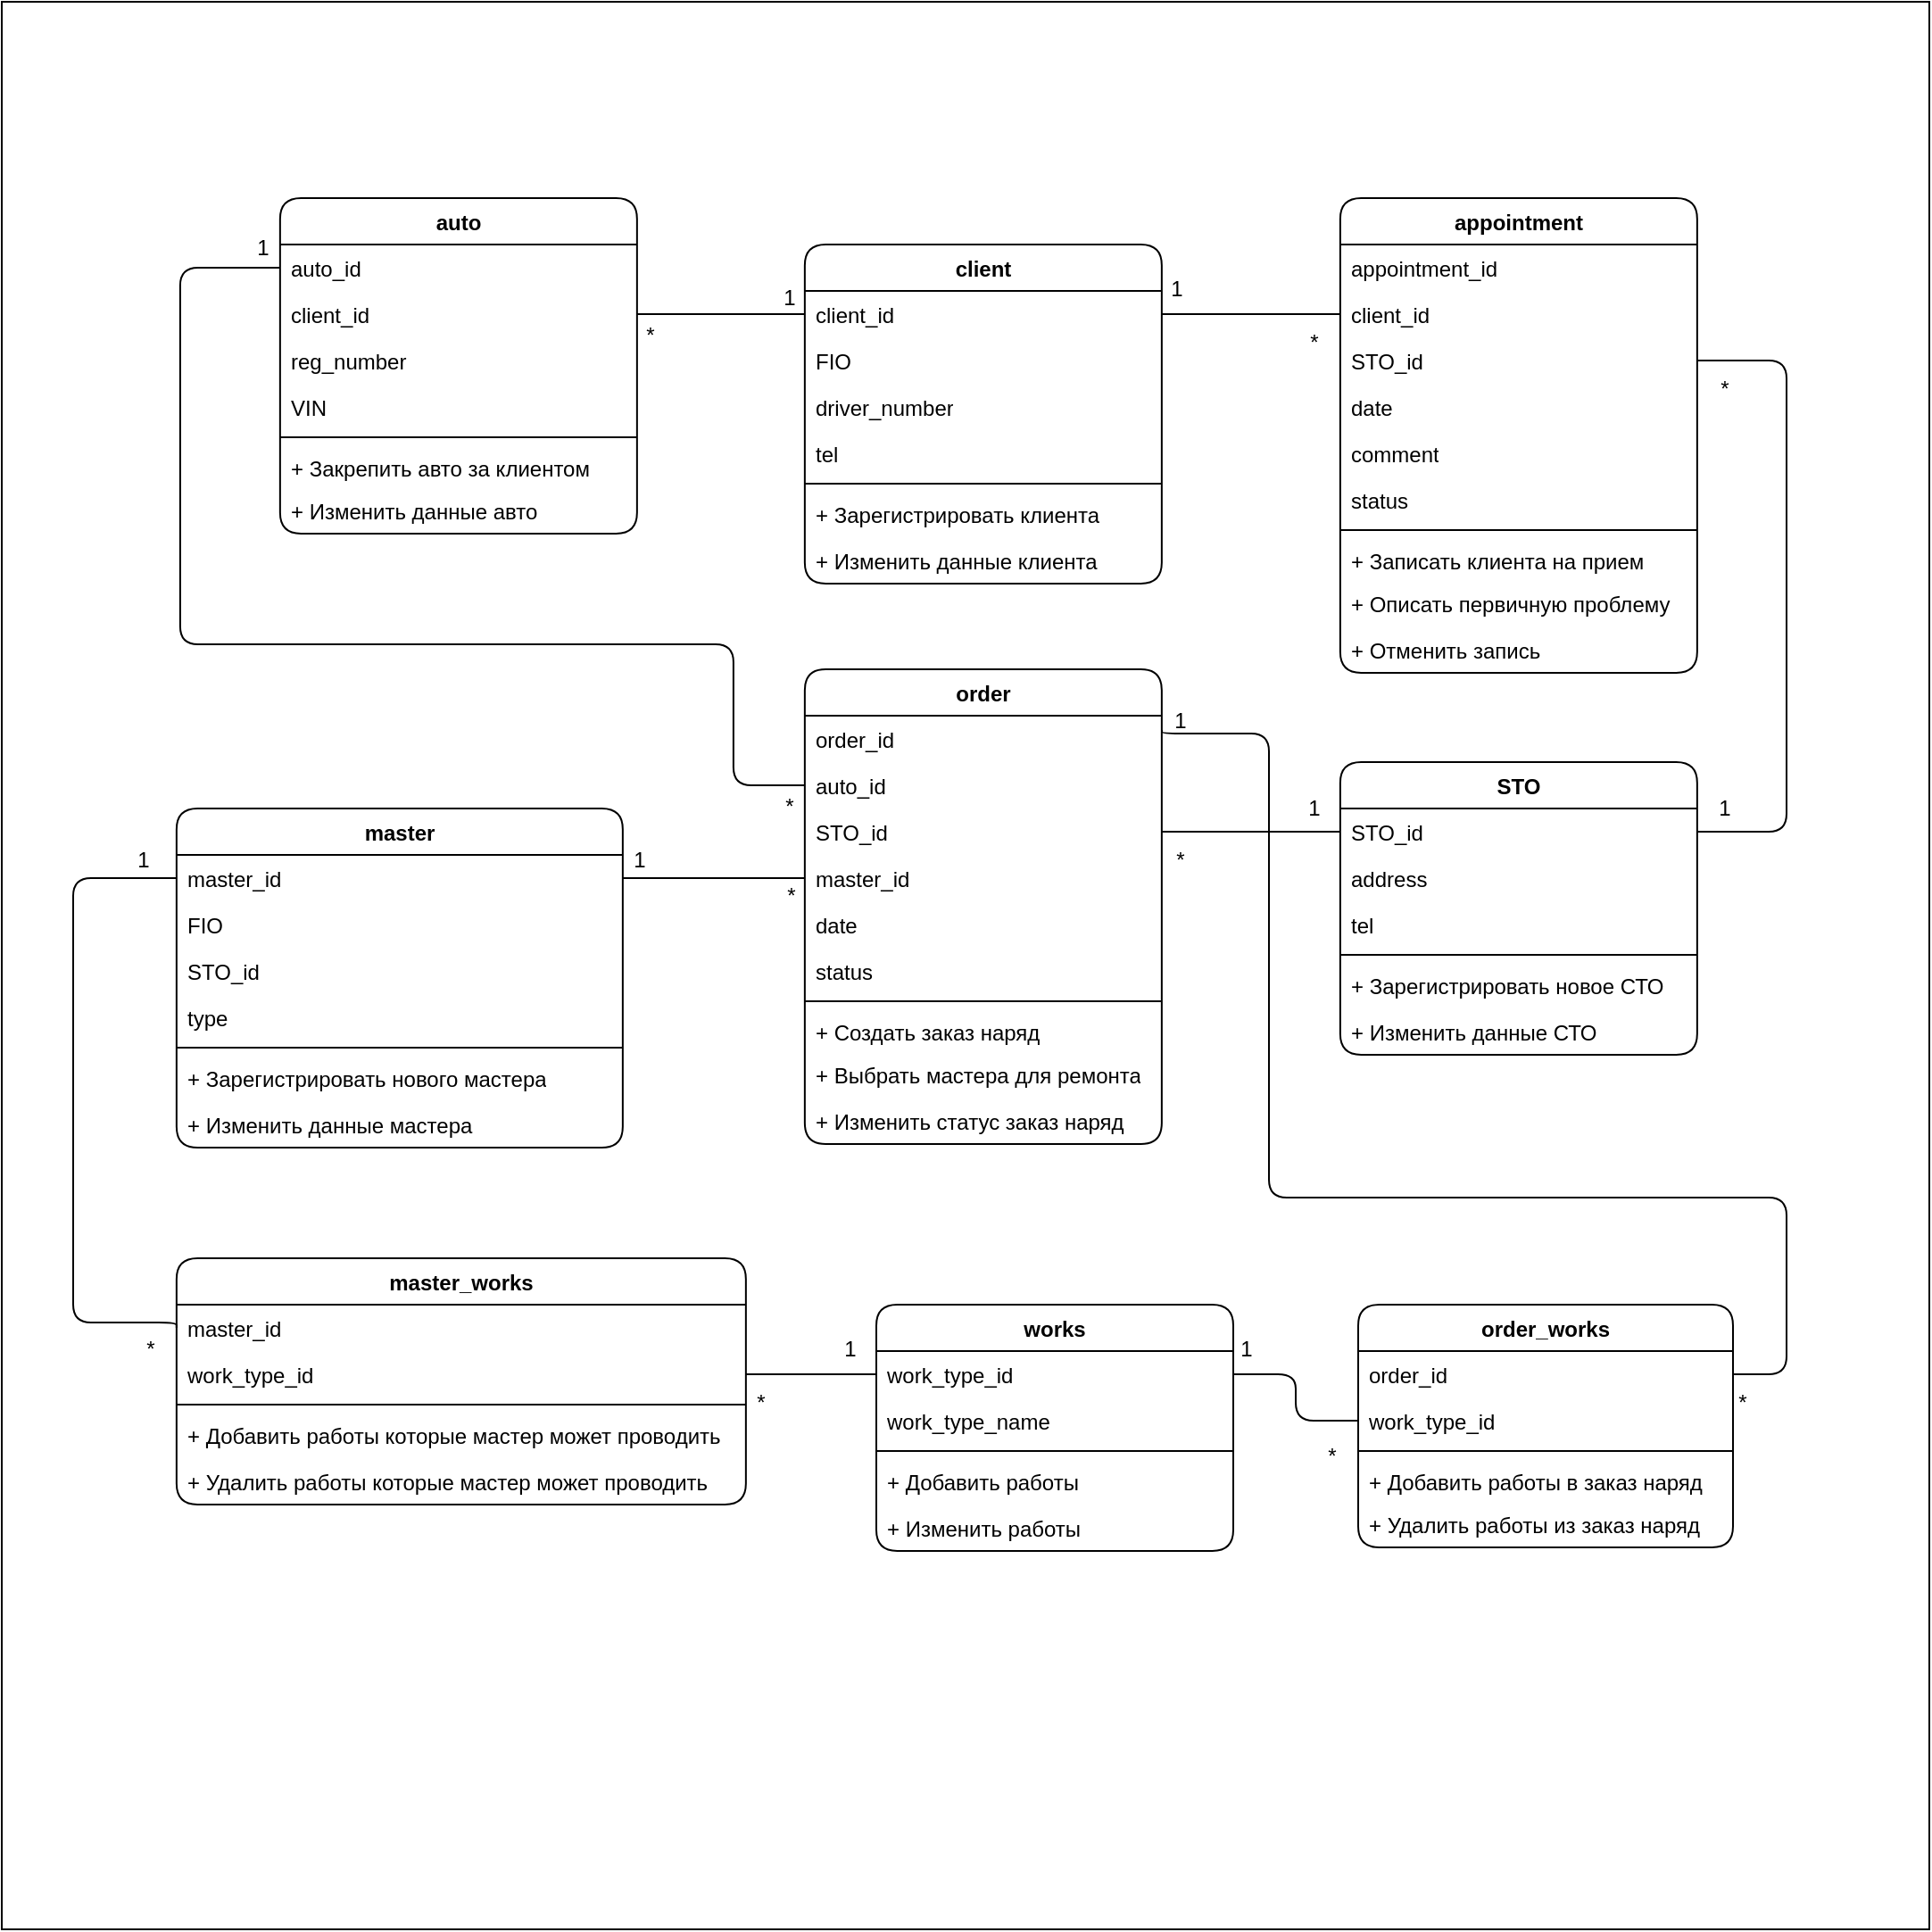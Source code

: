 <mxfile version="21.1.2" type="device">
  <diagram name="Page-1" id="4DaYKY6kidr2x0Ut42gU">
    <mxGraphModel dx="1908" dy="627" grid="1" gridSize="10" guides="1" tooltips="1" connect="1" arrows="1" fold="1" page="1" pageScale="1" pageWidth="1169" pageHeight="827" math="0" shadow="0">
      <root>
        <mxCell id="0" />
        <mxCell id="1" parent="0" />
        <mxCell id="TcA7Z7focR9E8mXINfIP-137" value="" style="whiteSpace=wrap;html=1;aspect=fixed;" vertex="1" parent="1">
          <mxGeometry x="110" y="1630" width="1080" height="1080" as="geometry" />
        </mxCell>
        <mxCell id="TcA7Z7focR9E8mXINfIP-138" value="client" style="swimlane;fontStyle=1;align=center;verticalAlign=top;childLayout=stackLayout;horizontal=1;startSize=26;horizontalStack=0;resizeParent=1;resizeParentMax=0;resizeLast=0;collapsible=1;marginBottom=0;whiteSpace=wrap;html=1;labelBackgroundColor=none;rounded=1;" vertex="1" parent="1">
          <mxGeometry x="559.93" y="1766" width="200" height="190" as="geometry" />
        </mxCell>
        <mxCell id="TcA7Z7focR9E8mXINfIP-139" value="client_id" style="text;strokeColor=none;fillColor=none;align=left;verticalAlign=top;spacingLeft=4;spacingRight=4;overflow=hidden;rotatable=0;points=[[0,0.5],[1,0.5]];portConstraint=eastwest;whiteSpace=wrap;html=1;labelBackgroundColor=none;rounded=1;" vertex="1" parent="TcA7Z7focR9E8mXINfIP-138">
          <mxGeometry y="26" width="200" height="26" as="geometry" />
        </mxCell>
        <mxCell id="TcA7Z7focR9E8mXINfIP-140" value="FIO" style="text;strokeColor=none;fillColor=none;align=left;verticalAlign=top;spacingLeft=4;spacingRight=4;overflow=hidden;rotatable=0;points=[[0,0.5],[1,0.5]];portConstraint=eastwest;whiteSpace=wrap;html=1;labelBackgroundColor=none;rounded=1;" vertex="1" parent="TcA7Z7focR9E8mXINfIP-138">
          <mxGeometry y="52" width="200" height="26" as="geometry" />
        </mxCell>
        <mxCell id="TcA7Z7focR9E8mXINfIP-141" value="driver_number" style="text;strokeColor=none;fillColor=none;align=left;verticalAlign=top;spacingLeft=4;spacingRight=4;overflow=hidden;rotatable=0;points=[[0,0.5],[1,0.5]];portConstraint=eastwest;whiteSpace=wrap;html=1;labelBackgroundColor=none;rounded=1;" vertex="1" parent="TcA7Z7focR9E8mXINfIP-138">
          <mxGeometry y="78" width="200" height="26" as="geometry" />
        </mxCell>
        <mxCell id="TcA7Z7focR9E8mXINfIP-142" value="tel" style="text;strokeColor=none;fillColor=none;align=left;verticalAlign=top;spacingLeft=4;spacingRight=4;overflow=hidden;rotatable=0;points=[[0,0.5],[1,0.5]];portConstraint=eastwest;whiteSpace=wrap;html=1;labelBackgroundColor=none;rounded=1;" vertex="1" parent="TcA7Z7focR9E8mXINfIP-138">
          <mxGeometry y="104" width="200" height="26" as="geometry" />
        </mxCell>
        <mxCell id="TcA7Z7focR9E8mXINfIP-143" value="" style="line;strokeWidth=1;fillColor=none;align=left;verticalAlign=middle;spacingTop=-1;spacingLeft=3;spacingRight=3;rotatable=0;labelPosition=right;points=[];portConstraint=eastwest;labelBackgroundColor=none;rounded=1;" vertex="1" parent="TcA7Z7focR9E8mXINfIP-138">
          <mxGeometry y="130" width="200" height="8" as="geometry" />
        </mxCell>
        <mxCell id="TcA7Z7focR9E8mXINfIP-144" value="+ Зарегистрировать клиента" style="text;strokeColor=none;fillColor=none;align=left;verticalAlign=top;spacingLeft=4;spacingRight=4;overflow=hidden;rotatable=0;points=[[0,0.5],[1,0.5]];portConstraint=eastwest;whiteSpace=wrap;html=1;labelBackgroundColor=none;rounded=1;" vertex="1" parent="TcA7Z7focR9E8mXINfIP-138">
          <mxGeometry y="138" width="200" height="26" as="geometry" />
        </mxCell>
        <mxCell id="TcA7Z7focR9E8mXINfIP-145" value="+ Изменить данные клиента" style="text;strokeColor=none;fillColor=none;align=left;verticalAlign=top;spacingLeft=4;spacingRight=4;overflow=hidden;rotatable=0;points=[[0,0.5],[1,0.5]];portConstraint=eastwest;whiteSpace=wrap;html=1;labelBackgroundColor=none;rounded=1;" vertex="1" parent="TcA7Z7focR9E8mXINfIP-138">
          <mxGeometry y="164" width="200" height="26" as="geometry" />
        </mxCell>
        <mxCell id="TcA7Z7focR9E8mXINfIP-146" value="auto" style="swimlane;fontStyle=1;align=center;verticalAlign=top;childLayout=stackLayout;horizontal=1;startSize=26;horizontalStack=0;resizeParent=1;resizeParentMax=0;resizeLast=0;collapsible=1;marginBottom=0;whiteSpace=wrap;html=1;labelBackgroundColor=none;rounded=1;" vertex="1" parent="1">
          <mxGeometry x="265.93" y="1740" width="200" height="188" as="geometry" />
        </mxCell>
        <mxCell id="TcA7Z7focR9E8mXINfIP-147" value="auto_id" style="text;strokeColor=none;fillColor=none;align=left;verticalAlign=top;spacingLeft=4;spacingRight=4;overflow=hidden;rotatable=0;points=[[0,0.5],[1,0.5]];portConstraint=eastwest;whiteSpace=wrap;html=1;labelBackgroundColor=none;rounded=1;" vertex="1" parent="TcA7Z7focR9E8mXINfIP-146">
          <mxGeometry y="26" width="200" height="26" as="geometry" />
        </mxCell>
        <mxCell id="TcA7Z7focR9E8mXINfIP-148" value="client_id" style="text;strokeColor=none;fillColor=none;align=left;verticalAlign=top;spacingLeft=4;spacingRight=4;overflow=hidden;rotatable=0;points=[[0,0.5],[1,0.5]];portConstraint=eastwest;whiteSpace=wrap;html=1;labelBackgroundColor=none;rounded=1;" vertex="1" parent="TcA7Z7focR9E8mXINfIP-146">
          <mxGeometry y="52" width="200" height="26" as="geometry" />
        </mxCell>
        <mxCell id="TcA7Z7focR9E8mXINfIP-149" value="reg_number" style="text;strokeColor=none;fillColor=none;align=left;verticalAlign=top;spacingLeft=4;spacingRight=4;overflow=hidden;rotatable=0;points=[[0,0.5],[1,0.5]];portConstraint=eastwest;whiteSpace=wrap;html=1;labelBackgroundColor=none;rounded=1;" vertex="1" parent="TcA7Z7focR9E8mXINfIP-146">
          <mxGeometry y="78" width="200" height="26" as="geometry" />
        </mxCell>
        <mxCell id="TcA7Z7focR9E8mXINfIP-150" value="VIN" style="text;strokeColor=none;fillColor=none;align=left;verticalAlign=top;spacingLeft=4;spacingRight=4;overflow=hidden;rotatable=0;points=[[0,0.5],[1,0.5]];portConstraint=eastwest;whiteSpace=wrap;html=1;labelBackgroundColor=none;rounded=1;" vertex="1" parent="TcA7Z7focR9E8mXINfIP-146">
          <mxGeometry y="104" width="200" height="26" as="geometry" />
        </mxCell>
        <mxCell id="TcA7Z7focR9E8mXINfIP-151" value="" style="line;strokeWidth=1;fillColor=none;align=left;verticalAlign=middle;spacingTop=-1;spacingLeft=3;spacingRight=3;rotatable=0;labelPosition=right;points=[];portConstraint=eastwest;labelBackgroundColor=none;rounded=1;" vertex="1" parent="TcA7Z7focR9E8mXINfIP-146">
          <mxGeometry y="130" width="200" height="8" as="geometry" />
        </mxCell>
        <mxCell id="TcA7Z7focR9E8mXINfIP-152" value="+ Закрепить авто за клиентом" style="text;strokeColor=none;fillColor=none;align=left;verticalAlign=top;spacingLeft=4;spacingRight=4;overflow=hidden;rotatable=0;points=[[0,0.5],[1,0.5]];portConstraint=eastwest;whiteSpace=wrap;html=1;labelBackgroundColor=none;rounded=1;" vertex="1" parent="TcA7Z7focR9E8mXINfIP-146">
          <mxGeometry y="138" width="200" height="24" as="geometry" />
        </mxCell>
        <mxCell id="TcA7Z7focR9E8mXINfIP-153" value="+ Изменить данные авто" style="text;strokeColor=none;fillColor=none;align=left;verticalAlign=top;spacingLeft=4;spacingRight=4;overflow=hidden;rotatable=0;points=[[0,0.5],[1,0.5]];portConstraint=eastwest;whiteSpace=wrap;html=1;labelBackgroundColor=none;rounded=1;" vertex="1" parent="TcA7Z7focR9E8mXINfIP-146">
          <mxGeometry y="162" width="200" height="26" as="geometry" />
        </mxCell>
        <mxCell id="TcA7Z7focR9E8mXINfIP-154" style="edgeStyle=orthogonalEdgeStyle;rounded=1;orthogonalLoop=1;jettySize=auto;html=1;entryX=1;entryY=0.5;entryDx=0;entryDy=0;endArrow=none;endFill=0;labelBackgroundColor=none;fontColor=default;" edge="1" parent="1" source="TcA7Z7focR9E8mXINfIP-139" target="TcA7Z7focR9E8mXINfIP-148">
          <mxGeometry relative="1" as="geometry" />
        </mxCell>
        <mxCell id="TcA7Z7focR9E8mXINfIP-155" value="1" style="text;html=1;align=center;verticalAlign=middle;resizable=0;points=[];autosize=1;strokeColor=none;fillColor=none;labelBackgroundColor=none;rounded=1;" vertex="1" parent="1">
          <mxGeometry x="535.93" y="1781" width="30" height="30" as="geometry" />
        </mxCell>
        <mxCell id="TcA7Z7focR9E8mXINfIP-156" value="*" style="text;html=1;align=center;verticalAlign=middle;resizable=0;points=[];autosize=1;strokeColor=none;fillColor=none;labelBackgroundColor=none;rounded=1;" vertex="1" parent="1">
          <mxGeometry x="457.93" y="1802" width="30" height="30" as="geometry" />
        </mxCell>
        <mxCell id="TcA7Z7focR9E8mXINfIP-157" value="appointment" style="swimlane;fontStyle=1;align=center;verticalAlign=top;childLayout=stackLayout;horizontal=1;startSize=26;horizontalStack=0;resizeParent=1;resizeParentMax=0;resizeLast=0;collapsible=1;marginBottom=0;whiteSpace=wrap;html=1;labelBackgroundColor=none;rounded=1;" vertex="1" parent="1">
          <mxGeometry x="859.93" y="1740" width="200" height="266" as="geometry" />
        </mxCell>
        <mxCell id="TcA7Z7focR9E8mXINfIP-158" value="appointment_id" style="text;strokeColor=none;fillColor=none;align=left;verticalAlign=top;spacingLeft=4;spacingRight=4;overflow=hidden;rotatable=0;points=[[0,0.5],[1,0.5]];portConstraint=eastwest;whiteSpace=wrap;html=1;labelBackgroundColor=none;rounded=1;" vertex="1" parent="TcA7Z7focR9E8mXINfIP-157">
          <mxGeometry y="26" width="200" height="26" as="geometry" />
        </mxCell>
        <mxCell id="TcA7Z7focR9E8mXINfIP-159" value="client_id" style="text;strokeColor=none;fillColor=none;align=left;verticalAlign=top;spacingLeft=4;spacingRight=4;overflow=hidden;rotatable=0;points=[[0,0.5],[1,0.5]];portConstraint=eastwest;whiteSpace=wrap;html=1;labelBackgroundColor=none;rounded=1;" vertex="1" parent="TcA7Z7focR9E8mXINfIP-157">
          <mxGeometry y="52" width="200" height="26" as="geometry" />
        </mxCell>
        <mxCell id="TcA7Z7focR9E8mXINfIP-160" value="STO_id" style="text;strokeColor=none;fillColor=none;align=left;verticalAlign=top;spacingLeft=4;spacingRight=4;overflow=hidden;rotatable=0;points=[[0,0.5],[1,0.5]];portConstraint=eastwest;whiteSpace=wrap;html=1;labelBackgroundColor=none;rounded=1;" vertex="1" parent="TcA7Z7focR9E8mXINfIP-157">
          <mxGeometry y="78" width="200" height="26" as="geometry" />
        </mxCell>
        <mxCell id="TcA7Z7focR9E8mXINfIP-161" value="date" style="text;strokeColor=none;fillColor=none;align=left;verticalAlign=top;spacingLeft=4;spacingRight=4;overflow=hidden;rotatable=0;points=[[0,0.5],[1,0.5]];portConstraint=eastwest;whiteSpace=wrap;html=1;labelBackgroundColor=none;rounded=1;" vertex="1" parent="TcA7Z7focR9E8mXINfIP-157">
          <mxGeometry y="104" width="200" height="26" as="geometry" />
        </mxCell>
        <mxCell id="TcA7Z7focR9E8mXINfIP-162" value="comment" style="text;strokeColor=none;fillColor=none;align=left;verticalAlign=top;spacingLeft=4;spacingRight=4;overflow=hidden;rotatable=0;points=[[0,0.5],[1,0.5]];portConstraint=eastwest;whiteSpace=wrap;html=1;labelBackgroundColor=none;rounded=1;" vertex="1" parent="TcA7Z7focR9E8mXINfIP-157">
          <mxGeometry y="130" width="200" height="26" as="geometry" />
        </mxCell>
        <mxCell id="TcA7Z7focR9E8mXINfIP-163" value="status" style="text;strokeColor=none;fillColor=none;align=left;verticalAlign=top;spacingLeft=4;spacingRight=4;overflow=hidden;rotatable=0;points=[[0,0.5],[1,0.5]];portConstraint=eastwest;whiteSpace=wrap;html=1;labelBackgroundColor=none;rounded=1;" vertex="1" parent="TcA7Z7focR9E8mXINfIP-157">
          <mxGeometry y="156" width="200" height="26" as="geometry" />
        </mxCell>
        <mxCell id="TcA7Z7focR9E8mXINfIP-164" value="" style="line;strokeWidth=1;fillColor=none;align=left;verticalAlign=middle;spacingTop=-1;spacingLeft=3;spacingRight=3;rotatable=0;labelPosition=right;points=[];portConstraint=eastwest;labelBackgroundColor=none;rounded=1;" vertex="1" parent="TcA7Z7focR9E8mXINfIP-157">
          <mxGeometry y="182" width="200" height="8" as="geometry" />
        </mxCell>
        <mxCell id="TcA7Z7focR9E8mXINfIP-165" value="+ Записать клиента на прием" style="text;strokeColor=none;fillColor=none;align=left;verticalAlign=top;spacingLeft=4;spacingRight=4;overflow=hidden;rotatable=0;points=[[0,0.5],[1,0.5]];portConstraint=eastwest;whiteSpace=wrap;html=1;labelBackgroundColor=none;rounded=1;" vertex="1" parent="TcA7Z7focR9E8mXINfIP-157">
          <mxGeometry y="190" width="200" height="24" as="geometry" />
        </mxCell>
        <mxCell id="TcA7Z7focR9E8mXINfIP-166" value="+ Описать первичную проблему" style="text;strokeColor=none;fillColor=none;align=left;verticalAlign=top;spacingLeft=4;spacingRight=4;overflow=hidden;rotatable=0;points=[[0,0.5],[1,0.5]];portConstraint=eastwest;whiteSpace=wrap;html=1;labelBackgroundColor=none;rounded=1;" vertex="1" parent="TcA7Z7focR9E8mXINfIP-157">
          <mxGeometry y="214" width="200" height="26" as="geometry" />
        </mxCell>
        <mxCell id="TcA7Z7focR9E8mXINfIP-167" value="+ Отменить запись" style="text;strokeColor=none;fillColor=none;align=left;verticalAlign=top;spacingLeft=4;spacingRight=4;overflow=hidden;rotatable=0;points=[[0,0.5],[1,0.5]];portConstraint=eastwest;whiteSpace=wrap;html=1;labelBackgroundColor=none;rounded=1;" vertex="1" parent="TcA7Z7focR9E8mXINfIP-157">
          <mxGeometry y="240" width="200" height="26" as="geometry" />
        </mxCell>
        <mxCell id="TcA7Z7focR9E8mXINfIP-168" style="edgeStyle=orthogonalEdgeStyle;rounded=1;orthogonalLoop=1;jettySize=auto;html=1;entryX=1;entryY=0.5;entryDx=0;entryDy=0;endArrow=none;endFill=0;labelBackgroundColor=none;fontColor=default;" edge="1" parent="1" source="TcA7Z7focR9E8mXINfIP-159" target="TcA7Z7focR9E8mXINfIP-139">
          <mxGeometry relative="1" as="geometry" />
        </mxCell>
        <mxCell id="TcA7Z7focR9E8mXINfIP-169" value="1" style="text;html=1;align=center;verticalAlign=middle;resizable=0;points=[];autosize=1;strokeColor=none;fillColor=none;labelBackgroundColor=none;rounded=1;" vertex="1" parent="1">
          <mxGeometry x="752.93" y="1776" width="30" height="30" as="geometry" />
        </mxCell>
        <mxCell id="TcA7Z7focR9E8mXINfIP-170" value="*" style="text;html=1;align=center;verticalAlign=middle;resizable=0;points=[];autosize=1;strokeColor=none;fillColor=none;labelBackgroundColor=none;rounded=1;arcSize=0;" vertex="1" parent="1">
          <mxGeometry x="829.93" y="1806" width="30" height="30" as="geometry" />
        </mxCell>
        <mxCell id="TcA7Z7focR9E8mXINfIP-171" value="STO" style="swimlane;fontStyle=1;align=center;verticalAlign=top;childLayout=stackLayout;horizontal=1;startSize=26;horizontalStack=0;resizeParent=1;resizeParentMax=0;resizeLast=0;collapsible=1;marginBottom=0;whiteSpace=wrap;html=1;labelBackgroundColor=none;rounded=1;" vertex="1" parent="1">
          <mxGeometry x="859.93" y="2056" width="200" height="164" as="geometry" />
        </mxCell>
        <mxCell id="TcA7Z7focR9E8mXINfIP-172" value="STO_id" style="text;strokeColor=none;fillColor=none;align=left;verticalAlign=top;spacingLeft=4;spacingRight=4;overflow=hidden;rotatable=0;points=[[0,0.5],[1,0.5]];portConstraint=eastwest;whiteSpace=wrap;html=1;labelBackgroundColor=none;rounded=1;" vertex="1" parent="TcA7Z7focR9E8mXINfIP-171">
          <mxGeometry y="26" width="200" height="26" as="geometry" />
        </mxCell>
        <mxCell id="TcA7Z7focR9E8mXINfIP-173" value="address" style="text;strokeColor=none;fillColor=none;align=left;verticalAlign=top;spacingLeft=4;spacingRight=4;overflow=hidden;rotatable=0;points=[[0,0.5],[1,0.5]];portConstraint=eastwest;whiteSpace=wrap;html=1;labelBackgroundColor=none;rounded=1;" vertex="1" parent="TcA7Z7focR9E8mXINfIP-171">
          <mxGeometry y="52" width="200" height="26" as="geometry" />
        </mxCell>
        <mxCell id="TcA7Z7focR9E8mXINfIP-174" value="tel" style="text;strokeColor=none;fillColor=none;align=left;verticalAlign=top;spacingLeft=4;spacingRight=4;overflow=hidden;rotatable=0;points=[[0,0.5],[1,0.5]];portConstraint=eastwest;whiteSpace=wrap;html=1;labelBackgroundColor=none;rounded=1;" vertex="1" parent="TcA7Z7focR9E8mXINfIP-171">
          <mxGeometry y="78" width="200" height="26" as="geometry" />
        </mxCell>
        <mxCell id="TcA7Z7focR9E8mXINfIP-175" value="" style="line;strokeWidth=1;fillColor=none;align=left;verticalAlign=middle;spacingTop=-1;spacingLeft=3;spacingRight=3;rotatable=0;labelPosition=right;points=[];portConstraint=eastwest;labelBackgroundColor=none;rounded=1;" vertex="1" parent="TcA7Z7focR9E8mXINfIP-171">
          <mxGeometry y="104" width="200" height="8" as="geometry" />
        </mxCell>
        <mxCell id="TcA7Z7focR9E8mXINfIP-176" value="+ Зарегистрировать новое СТО" style="text;strokeColor=none;fillColor=none;align=left;verticalAlign=top;spacingLeft=4;spacingRight=4;overflow=hidden;rotatable=0;points=[[0,0.5],[1,0.5]];portConstraint=eastwest;whiteSpace=wrap;html=1;labelBackgroundColor=none;rounded=1;" vertex="1" parent="TcA7Z7focR9E8mXINfIP-171">
          <mxGeometry y="112" width="200" height="26" as="geometry" />
        </mxCell>
        <mxCell id="TcA7Z7focR9E8mXINfIP-177" value="+ Изменить данные СТО" style="text;strokeColor=none;fillColor=none;align=left;verticalAlign=top;spacingLeft=4;spacingRight=4;overflow=hidden;rotatable=0;points=[[0,0.5],[1,0.5]];portConstraint=eastwest;whiteSpace=wrap;html=1;labelBackgroundColor=none;rounded=1;" vertex="1" parent="TcA7Z7focR9E8mXINfIP-171">
          <mxGeometry y="138" width="200" height="26" as="geometry" />
        </mxCell>
        <mxCell id="TcA7Z7focR9E8mXINfIP-178" style="edgeStyle=orthogonalEdgeStyle;rounded=1;orthogonalLoop=1;jettySize=auto;html=1;entryX=1;entryY=0.5;entryDx=0;entryDy=0;exitX=1;exitY=0.5;exitDx=0;exitDy=0;endArrow=none;endFill=0;labelBackgroundColor=none;fontColor=default;" edge="1" parent="1" source="TcA7Z7focR9E8mXINfIP-172" target="TcA7Z7focR9E8mXINfIP-160">
          <mxGeometry relative="1" as="geometry">
            <Array as="points">
              <mxPoint x="1110" y="2095" />
              <mxPoint x="1110" y="1831" />
            </Array>
          </mxGeometry>
        </mxCell>
        <mxCell id="TcA7Z7focR9E8mXINfIP-179" value="*" style="text;html=1;align=center;verticalAlign=middle;resizable=0;points=[];autosize=1;strokeColor=none;fillColor=none;labelBackgroundColor=none;rounded=1;arcSize=0;" vertex="1" parent="1">
          <mxGeometry x="1059.93" y="1832" width="30" height="30" as="geometry" />
        </mxCell>
        <mxCell id="TcA7Z7focR9E8mXINfIP-180" value="1" style="text;html=1;align=center;verticalAlign=middle;resizable=0;points=[];autosize=1;strokeColor=none;fillColor=none;labelBackgroundColor=none;rounded=1;" vertex="1" parent="1">
          <mxGeometry x="1059.93" y="2067" width="30" height="30" as="geometry" />
        </mxCell>
        <mxCell id="TcA7Z7focR9E8mXINfIP-181" value="order" style="swimlane;fontStyle=1;align=center;verticalAlign=top;childLayout=stackLayout;horizontal=1;startSize=26;horizontalStack=0;resizeParent=1;resizeParentMax=0;resizeLast=0;collapsible=1;marginBottom=0;whiteSpace=wrap;html=1;labelBackgroundColor=none;rounded=1;" vertex="1" parent="1">
          <mxGeometry x="559.93" y="2004" width="200" height="266" as="geometry" />
        </mxCell>
        <mxCell id="TcA7Z7focR9E8mXINfIP-182" value="order_id" style="text;strokeColor=none;fillColor=none;align=left;verticalAlign=top;spacingLeft=4;spacingRight=4;overflow=hidden;rotatable=0;points=[[0,0.5],[1,0.5]];portConstraint=eastwest;whiteSpace=wrap;html=1;labelBackgroundColor=none;rounded=1;" vertex="1" parent="TcA7Z7focR9E8mXINfIP-181">
          <mxGeometry y="26" width="200" height="26" as="geometry" />
        </mxCell>
        <mxCell id="TcA7Z7focR9E8mXINfIP-183" value="auto_id" style="text;strokeColor=none;fillColor=none;align=left;verticalAlign=top;spacingLeft=4;spacingRight=4;overflow=hidden;rotatable=0;points=[[0,0.5],[1,0.5]];portConstraint=eastwest;whiteSpace=wrap;html=1;labelBackgroundColor=none;rounded=1;" vertex="1" parent="TcA7Z7focR9E8mXINfIP-181">
          <mxGeometry y="52" width="200" height="26" as="geometry" />
        </mxCell>
        <mxCell id="TcA7Z7focR9E8mXINfIP-184" value="STO_id" style="text;strokeColor=none;fillColor=none;align=left;verticalAlign=top;spacingLeft=4;spacingRight=4;overflow=hidden;rotatable=0;points=[[0,0.5],[1,0.5]];portConstraint=eastwest;whiteSpace=wrap;html=1;labelBackgroundColor=none;rounded=1;" vertex="1" parent="TcA7Z7focR9E8mXINfIP-181">
          <mxGeometry y="78" width="200" height="26" as="geometry" />
        </mxCell>
        <mxCell id="TcA7Z7focR9E8mXINfIP-185" value="master_id" style="text;strokeColor=none;fillColor=none;align=left;verticalAlign=top;spacingLeft=4;spacingRight=4;overflow=hidden;rotatable=0;points=[[0,0.5],[1,0.5]];portConstraint=eastwest;whiteSpace=wrap;html=1;labelBackgroundColor=none;rounded=1;" vertex="1" parent="TcA7Z7focR9E8mXINfIP-181">
          <mxGeometry y="104" width="200" height="26" as="geometry" />
        </mxCell>
        <mxCell id="TcA7Z7focR9E8mXINfIP-186" value="date" style="text;strokeColor=none;fillColor=none;align=left;verticalAlign=top;spacingLeft=4;spacingRight=4;overflow=hidden;rotatable=0;points=[[0,0.5],[1,0.5]];portConstraint=eastwest;whiteSpace=wrap;html=1;labelBackgroundColor=none;rounded=1;" vertex="1" parent="TcA7Z7focR9E8mXINfIP-181">
          <mxGeometry y="130" width="200" height="26" as="geometry" />
        </mxCell>
        <mxCell id="TcA7Z7focR9E8mXINfIP-187" value="status" style="text;strokeColor=none;fillColor=none;align=left;verticalAlign=top;spacingLeft=4;spacingRight=4;overflow=hidden;rotatable=0;points=[[0,0.5],[1,0.5]];portConstraint=eastwest;whiteSpace=wrap;html=1;labelBackgroundColor=none;rounded=1;" vertex="1" parent="TcA7Z7focR9E8mXINfIP-181">
          <mxGeometry y="156" width="200" height="26" as="geometry" />
        </mxCell>
        <mxCell id="TcA7Z7focR9E8mXINfIP-188" value="" style="line;strokeWidth=1;fillColor=none;align=left;verticalAlign=middle;spacingTop=-1;spacingLeft=3;spacingRight=3;rotatable=0;labelPosition=right;points=[];portConstraint=eastwest;labelBackgroundColor=none;rounded=1;" vertex="1" parent="TcA7Z7focR9E8mXINfIP-181">
          <mxGeometry y="182" width="200" height="8" as="geometry" />
        </mxCell>
        <mxCell id="TcA7Z7focR9E8mXINfIP-189" value="+ Создать заказ наряд&amp;nbsp;" style="text;strokeColor=none;fillColor=none;align=left;verticalAlign=top;spacingLeft=4;spacingRight=4;overflow=hidden;rotatable=0;points=[[0,0.5],[1,0.5]];portConstraint=eastwest;whiteSpace=wrap;html=1;labelBackgroundColor=none;rounded=1;" vertex="1" parent="TcA7Z7focR9E8mXINfIP-181">
          <mxGeometry y="190" width="200" height="24" as="geometry" />
        </mxCell>
        <mxCell id="TcA7Z7focR9E8mXINfIP-190" value="+ Выбрать мастера для ремонта" style="text;strokeColor=none;fillColor=none;align=left;verticalAlign=top;spacingLeft=4;spacingRight=4;overflow=hidden;rotatable=0;points=[[0,0.5],[1,0.5]];portConstraint=eastwest;whiteSpace=wrap;html=1;labelBackgroundColor=none;rounded=1;" vertex="1" parent="TcA7Z7focR9E8mXINfIP-181">
          <mxGeometry y="214" width="200" height="26" as="geometry" />
        </mxCell>
        <mxCell id="TcA7Z7focR9E8mXINfIP-191" value="+ Изменить статус заказ наряд" style="text;strokeColor=none;fillColor=none;align=left;verticalAlign=top;spacingLeft=4;spacingRight=4;overflow=hidden;rotatable=0;points=[[0,0.5],[1,0.5]];portConstraint=eastwest;whiteSpace=wrap;html=1;labelBackgroundColor=none;rounded=1;" vertex="1" parent="TcA7Z7focR9E8mXINfIP-181">
          <mxGeometry y="240" width="200" height="26" as="geometry" />
        </mxCell>
        <mxCell id="TcA7Z7focR9E8mXINfIP-192" style="edgeStyle=orthogonalEdgeStyle;rounded=1;orthogonalLoop=1;jettySize=auto;html=1;entryX=0;entryY=0.5;entryDx=0;entryDy=0;endArrow=none;endFill=0;labelBackgroundColor=none;fontColor=default;" edge="1" parent="1" source="TcA7Z7focR9E8mXINfIP-183" target="TcA7Z7focR9E8mXINfIP-147">
          <mxGeometry relative="1" as="geometry">
            <Array as="points">
              <mxPoint x="519.93" y="2069" />
              <mxPoint x="519.93" y="1990" />
              <mxPoint x="209.93" y="1990" />
              <mxPoint x="209.93" y="1779" />
            </Array>
          </mxGeometry>
        </mxCell>
        <mxCell id="TcA7Z7focR9E8mXINfIP-193" value="1" style="text;html=1;align=center;verticalAlign=middle;resizable=0;points=[];autosize=1;strokeColor=none;fillColor=none;labelBackgroundColor=none;rounded=1;" vertex="1" parent="1">
          <mxGeometry x="240.93" y="1753" width="30" height="30" as="geometry" />
        </mxCell>
        <mxCell id="TcA7Z7focR9E8mXINfIP-194" value="*" style="text;html=1;align=center;verticalAlign=middle;resizable=0;points=[];autosize=1;strokeColor=none;fillColor=none;labelBackgroundColor=none;rounded=1;" vertex="1" parent="1">
          <mxGeometry x="535.93" y="2066" width="30" height="30" as="geometry" />
        </mxCell>
        <mxCell id="TcA7Z7focR9E8mXINfIP-195" style="edgeStyle=orthogonalEdgeStyle;rounded=1;orthogonalLoop=1;jettySize=auto;html=1;entryX=0;entryY=0.5;entryDx=0;entryDy=0;endArrow=none;endFill=0;labelBackgroundColor=none;fontColor=default;" edge="1" parent="1" source="TcA7Z7focR9E8mXINfIP-184" target="TcA7Z7focR9E8mXINfIP-172">
          <mxGeometry relative="1" as="geometry" />
        </mxCell>
        <mxCell id="TcA7Z7focR9E8mXINfIP-196" value="*" style="text;html=1;align=center;verticalAlign=middle;resizable=0;points=[];autosize=1;strokeColor=none;fillColor=none;labelBackgroundColor=none;rounded=1;" vertex="1" parent="1">
          <mxGeometry x="754.93" y="2096" width="30" height="30" as="geometry" />
        </mxCell>
        <mxCell id="TcA7Z7focR9E8mXINfIP-197" value="1" style="text;html=1;align=center;verticalAlign=middle;resizable=0;points=[];autosize=1;strokeColor=none;fillColor=none;labelBackgroundColor=none;rounded=1;" vertex="1" parent="1">
          <mxGeometry x="829.93" y="2067" width="30" height="30" as="geometry" />
        </mxCell>
        <mxCell id="TcA7Z7focR9E8mXINfIP-198" value="master" style="swimlane;fontStyle=1;align=center;verticalAlign=top;childLayout=stackLayout;horizontal=1;startSize=26;horizontalStack=0;resizeParent=1;resizeParentMax=0;resizeLast=0;collapsible=1;marginBottom=0;whiteSpace=wrap;html=1;labelBackgroundColor=none;rounded=1;" vertex="1" parent="1">
          <mxGeometry x="207.93" y="2082" width="250" height="190" as="geometry" />
        </mxCell>
        <mxCell id="TcA7Z7focR9E8mXINfIP-199" value="master_id" style="text;strokeColor=none;fillColor=none;align=left;verticalAlign=top;spacingLeft=4;spacingRight=4;overflow=hidden;rotatable=0;points=[[0,0.5],[1,0.5]];portConstraint=eastwest;whiteSpace=wrap;html=1;labelBackgroundColor=none;rounded=1;" vertex="1" parent="TcA7Z7focR9E8mXINfIP-198">
          <mxGeometry y="26" width="250" height="26" as="geometry" />
        </mxCell>
        <mxCell id="TcA7Z7focR9E8mXINfIP-200" value="FIO" style="text;strokeColor=none;fillColor=none;align=left;verticalAlign=top;spacingLeft=4;spacingRight=4;overflow=hidden;rotatable=0;points=[[0,0.5],[1,0.5]];portConstraint=eastwest;whiteSpace=wrap;html=1;labelBackgroundColor=none;rounded=1;" vertex="1" parent="TcA7Z7focR9E8mXINfIP-198">
          <mxGeometry y="52" width="250" height="26" as="geometry" />
        </mxCell>
        <mxCell id="TcA7Z7focR9E8mXINfIP-201" value="STO_id" style="text;strokeColor=none;fillColor=none;align=left;verticalAlign=top;spacingLeft=4;spacingRight=4;overflow=hidden;rotatable=0;points=[[0,0.5],[1,0.5]];portConstraint=eastwest;whiteSpace=wrap;html=1;labelBackgroundColor=none;rounded=1;" vertex="1" parent="TcA7Z7focR9E8mXINfIP-198">
          <mxGeometry y="78" width="250" height="26" as="geometry" />
        </mxCell>
        <mxCell id="TcA7Z7focR9E8mXINfIP-202" value="type" style="text;strokeColor=none;fillColor=none;align=left;verticalAlign=top;spacingLeft=4;spacingRight=4;overflow=hidden;rotatable=0;points=[[0,0.5],[1,0.5]];portConstraint=eastwest;whiteSpace=wrap;html=1;labelBackgroundColor=none;rounded=1;" vertex="1" parent="TcA7Z7focR9E8mXINfIP-198">
          <mxGeometry y="104" width="250" height="26" as="geometry" />
        </mxCell>
        <mxCell id="TcA7Z7focR9E8mXINfIP-203" value="" style="line;strokeWidth=1;fillColor=none;align=left;verticalAlign=middle;spacingTop=-1;spacingLeft=3;spacingRight=3;rotatable=0;labelPosition=right;points=[];portConstraint=eastwest;labelBackgroundColor=none;rounded=1;" vertex="1" parent="TcA7Z7focR9E8mXINfIP-198">
          <mxGeometry y="130" width="250" height="8" as="geometry" />
        </mxCell>
        <mxCell id="TcA7Z7focR9E8mXINfIP-204" value="+ Зарегистрировать нового мастера" style="text;strokeColor=none;fillColor=none;align=left;verticalAlign=top;spacingLeft=4;spacingRight=4;overflow=hidden;rotatable=0;points=[[0,0.5],[1,0.5]];portConstraint=eastwest;whiteSpace=wrap;html=1;labelBackgroundColor=none;rounded=1;" vertex="1" parent="TcA7Z7focR9E8mXINfIP-198">
          <mxGeometry y="138" width="250" height="26" as="geometry" />
        </mxCell>
        <mxCell id="TcA7Z7focR9E8mXINfIP-205" value="+ Изменить данные мастера" style="text;strokeColor=none;fillColor=none;align=left;verticalAlign=top;spacingLeft=4;spacingRight=4;overflow=hidden;rotatable=0;points=[[0,0.5],[1,0.5]];portConstraint=eastwest;whiteSpace=wrap;html=1;labelBackgroundColor=none;rounded=1;" vertex="1" parent="TcA7Z7focR9E8mXINfIP-198">
          <mxGeometry y="164" width="250" height="26" as="geometry" />
        </mxCell>
        <mxCell id="TcA7Z7focR9E8mXINfIP-206" style="edgeStyle=orthogonalEdgeStyle;rounded=1;orthogonalLoop=1;jettySize=auto;html=1;entryX=0;entryY=0.5;entryDx=0;entryDy=0;endArrow=none;endFill=0;labelBackgroundColor=none;fontColor=default;" edge="1" parent="1" source="TcA7Z7focR9E8mXINfIP-199" target="TcA7Z7focR9E8mXINfIP-185">
          <mxGeometry relative="1" as="geometry" />
        </mxCell>
        <mxCell id="TcA7Z7focR9E8mXINfIP-207" value="1" style="text;html=1;align=center;verticalAlign=middle;resizable=0;points=[];autosize=1;strokeColor=none;fillColor=none;labelBackgroundColor=none;rounded=1;" vertex="1" parent="1">
          <mxGeometry x="451.93" y="2096" width="30" height="30" as="geometry" />
        </mxCell>
        <mxCell id="TcA7Z7focR9E8mXINfIP-208" value="*" style="text;html=1;align=center;verticalAlign=middle;resizable=0;points=[];autosize=1;strokeColor=none;fillColor=none;labelBackgroundColor=none;rounded=1;" vertex="1" parent="1">
          <mxGeometry x="536.93" y="2116" width="30" height="30" as="geometry" />
        </mxCell>
        <mxCell id="TcA7Z7focR9E8mXINfIP-209" value="master_works" style="swimlane;fontStyle=1;align=center;verticalAlign=top;childLayout=stackLayout;horizontal=1;startSize=26;horizontalStack=0;resizeParent=1;resizeParentMax=0;resizeLast=0;collapsible=1;marginBottom=0;whiteSpace=wrap;html=1;labelBackgroundColor=none;rounded=1;" vertex="1" parent="1">
          <mxGeometry x="207.93" y="2334" width="319" height="138" as="geometry" />
        </mxCell>
        <mxCell id="TcA7Z7focR9E8mXINfIP-210" value="master_id" style="text;strokeColor=none;fillColor=none;align=left;verticalAlign=top;spacingLeft=4;spacingRight=4;overflow=hidden;rotatable=0;points=[[0,0.5],[1,0.5]];portConstraint=eastwest;whiteSpace=wrap;html=1;labelBackgroundColor=none;rounded=1;" vertex="1" parent="TcA7Z7focR9E8mXINfIP-209">
          <mxGeometry y="26" width="319" height="26" as="geometry" />
        </mxCell>
        <mxCell id="TcA7Z7focR9E8mXINfIP-211" value="work_type_id" style="text;strokeColor=none;fillColor=none;align=left;verticalAlign=top;spacingLeft=4;spacingRight=4;overflow=hidden;rotatable=0;points=[[0,0.5],[1,0.5]];portConstraint=eastwest;whiteSpace=wrap;html=1;labelBackgroundColor=none;rounded=1;" vertex="1" parent="TcA7Z7focR9E8mXINfIP-209">
          <mxGeometry y="52" width="319" height="26" as="geometry" />
        </mxCell>
        <mxCell id="TcA7Z7focR9E8mXINfIP-212" value="" style="line;strokeWidth=1;fillColor=none;align=left;verticalAlign=middle;spacingTop=-1;spacingLeft=3;spacingRight=3;rotatable=0;labelPosition=right;points=[];portConstraint=eastwest;labelBackgroundColor=none;rounded=1;" vertex="1" parent="TcA7Z7focR9E8mXINfIP-209">
          <mxGeometry y="78" width="319" height="8" as="geometry" />
        </mxCell>
        <mxCell id="TcA7Z7focR9E8mXINfIP-213" value="+ Добавить работы которые мастер может проводить" style="text;strokeColor=none;fillColor=none;align=left;verticalAlign=top;spacingLeft=4;spacingRight=4;overflow=hidden;rotatable=0;points=[[0,0.5],[1,0.5]];portConstraint=eastwest;whiteSpace=wrap;html=1;labelBackgroundColor=none;rounded=1;" vertex="1" parent="TcA7Z7focR9E8mXINfIP-209">
          <mxGeometry y="86" width="319" height="26" as="geometry" />
        </mxCell>
        <mxCell id="TcA7Z7focR9E8mXINfIP-214" value="+ Удалить работы которые мастер может проводить" style="text;strokeColor=none;fillColor=none;align=left;verticalAlign=top;spacingLeft=4;spacingRight=4;overflow=hidden;rotatable=0;points=[[0,0.5],[1,0.5]];portConstraint=eastwest;whiteSpace=wrap;html=1;labelBackgroundColor=none;rounded=1;" vertex="1" parent="TcA7Z7focR9E8mXINfIP-209">
          <mxGeometry y="112" width="319" height="26" as="geometry" />
        </mxCell>
        <mxCell id="TcA7Z7focR9E8mXINfIP-215" style="edgeStyle=orthogonalEdgeStyle;rounded=1;orthogonalLoop=1;jettySize=auto;html=1;entryX=0;entryY=0.5;entryDx=0;entryDy=0;endArrow=none;endFill=0;labelBackgroundColor=none;fontColor=default;" edge="1" parent="1" source="TcA7Z7focR9E8mXINfIP-199" target="TcA7Z7focR9E8mXINfIP-210">
          <mxGeometry relative="1" as="geometry">
            <Array as="points">
              <mxPoint x="150" y="2121" />
              <mxPoint x="150" y="2370" />
              <mxPoint x="208" y="2370" />
            </Array>
          </mxGeometry>
        </mxCell>
        <mxCell id="TcA7Z7focR9E8mXINfIP-216" value="*" style="text;html=1;align=center;verticalAlign=middle;resizable=0;points=[];autosize=1;strokeColor=none;fillColor=none;labelBackgroundColor=none;rounded=1;" vertex="1" parent="1">
          <mxGeometry x="177.93" y="2370" width="30" height="30" as="geometry" />
        </mxCell>
        <mxCell id="TcA7Z7focR9E8mXINfIP-217" value="1" style="text;html=1;align=center;verticalAlign=middle;resizable=0;points=[];autosize=1;strokeColor=none;fillColor=none;labelBackgroundColor=none;rounded=1;" vertex="1" parent="1">
          <mxGeometry x="173.93" y="2096" width="30" height="30" as="geometry" />
        </mxCell>
        <mxCell id="TcA7Z7focR9E8mXINfIP-218" value="order_works" style="swimlane;fontStyle=1;align=center;verticalAlign=top;childLayout=stackLayout;horizontal=1;startSize=26;horizontalStack=0;resizeParent=1;resizeParentMax=0;resizeLast=0;collapsible=1;marginBottom=0;whiteSpace=wrap;html=1;labelBackgroundColor=none;rounded=1;" vertex="1" parent="1">
          <mxGeometry x="870" y="2360" width="210" height="136" as="geometry" />
        </mxCell>
        <mxCell id="TcA7Z7focR9E8mXINfIP-219" value="order_id" style="text;strokeColor=none;fillColor=none;align=left;verticalAlign=top;spacingLeft=4;spacingRight=4;overflow=hidden;rotatable=0;points=[[0,0.5],[1,0.5]];portConstraint=eastwest;whiteSpace=wrap;html=1;labelBackgroundColor=none;rounded=1;" vertex="1" parent="TcA7Z7focR9E8mXINfIP-218">
          <mxGeometry y="26" width="210" height="26" as="geometry" />
        </mxCell>
        <mxCell id="TcA7Z7focR9E8mXINfIP-220" value="work_type_id" style="text;strokeColor=none;fillColor=none;align=left;verticalAlign=top;spacingLeft=4;spacingRight=4;overflow=hidden;rotatable=0;points=[[0,0.5],[1,0.5]];portConstraint=eastwest;whiteSpace=wrap;html=1;labelBackgroundColor=none;rounded=1;" vertex="1" parent="TcA7Z7focR9E8mXINfIP-218">
          <mxGeometry y="52" width="210" height="26" as="geometry" />
        </mxCell>
        <mxCell id="TcA7Z7focR9E8mXINfIP-221" value="" style="line;strokeWidth=1;fillColor=none;align=left;verticalAlign=middle;spacingTop=-1;spacingLeft=3;spacingRight=3;rotatable=0;labelPosition=right;points=[];portConstraint=eastwest;labelBackgroundColor=none;rounded=1;" vertex="1" parent="TcA7Z7focR9E8mXINfIP-218">
          <mxGeometry y="78" width="210" height="8" as="geometry" />
        </mxCell>
        <mxCell id="TcA7Z7focR9E8mXINfIP-222" value="+ Добавить работы в заказ наряд" style="text;strokeColor=none;fillColor=none;align=left;verticalAlign=top;spacingLeft=4;spacingRight=4;overflow=hidden;rotatable=0;points=[[0,0.5],[1,0.5]];portConstraint=eastwest;whiteSpace=wrap;html=1;labelBackgroundColor=none;rounded=1;" vertex="1" parent="TcA7Z7focR9E8mXINfIP-218">
          <mxGeometry y="86" width="210" height="24" as="geometry" />
        </mxCell>
        <mxCell id="TcA7Z7focR9E8mXINfIP-223" value="+ Удалить работы из заказ наряд" style="text;strokeColor=none;fillColor=none;align=left;verticalAlign=top;spacingLeft=4;spacingRight=4;overflow=hidden;rotatable=0;points=[[0,0.5],[1,0.5]];portConstraint=eastwest;whiteSpace=wrap;html=1;labelBackgroundColor=none;rounded=1;" vertex="1" parent="TcA7Z7focR9E8mXINfIP-218">
          <mxGeometry y="110" width="210" height="26" as="geometry" />
        </mxCell>
        <mxCell id="TcA7Z7focR9E8mXINfIP-224" value="works" style="swimlane;fontStyle=1;align=center;verticalAlign=top;childLayout=stackLayout;horizontal=1;startSize=26;horizontalStack=0;resizeParent=1;resizeParentMax=0;resizeLast=0;collapsible=1;marginBottom=0;whiteSpace=wrap;html=1;labelBackgroundColor=none;rounded=1;" vertex="1" parent="1">
          <mxGeometry x="600" y="2360" width="200" height="138" as="geometry" />
        </mxCell>
        <mxCell id="TcA7Z7focR9E8mXINfIP-225" value="work_type_id" style="text;strokeColor=none;fillColor=none;align=left;verticalAlign=top;spacingLeft=4;spacingRight=4;overflow=hidden;rotatable=0;points=[[0,0.5],[1,0.5]];portConstraint=eastwest;whiteSpace=wrap;html=1;labelBackgroundColor=none;rounded=1;" vertex="1" parent="TcA7Z7focR9E8mXINfIP-224">
          <mxGeometry y="26" width="200" height="26" as="geometry" />
        </mxCell>
        <mxCell id="TcA7Z7focR9E8mXINfIP-226" value="work_type_name" style="text;strokeColor=none;fillColor=none;align=left;verticalAlign=top;spacingLeft=4;spacingRight=4;overflow=hidden;rotatable=0;points=[[0,0.5],[1,0.5]];portConstraint=eastwest;whiteSpace=wrap;html=1;labelBackgroundColor=none;rounded=1;" vertex="1" parent="TcA7Z7focR9E8mXINfIP-224">
          <mxGeometry y="52" width="200" height="26" as="geometry" />
        </mxCell>
        <mxCell id="TcA7Z7focR9E8mXINfIP-227" value="" style="line;strokeWidth=1;fillColor=none;align=left;verticalAlign=middle;spacingTop=-1;spacingLeft=3;spacingRight=3;rotatable=0;labelPosition=right;points=[];portConstraint=eastwest;labelBackgroundColor=none;rounded=1;" vertex="1" parent="TcA7Z7focR9E8mXINfIP-224">
          <mxGeometry y="78" width="200" height="8" as="geometry" />
        </mxCell>
        <mxCell id="TcA7Z7focR9E8mXINfIP-228" value="+ Добавить работы" style="text;strokeColor=none;fillColor=none;align=left;verticalAlign=top;spacingLeft=4;spacingRight=4;overflow=hidden;rotatable=0;points=[[0,0.5],[1,0.5]];portConstraint=eastwest;whiteSpace=wrap;html=1;labelBackgroundColor=none;rounded=1;" vertex="1" parent="TcA7Z7focR9E8mXINfIP-224">
          <mxGeometry y="86" width="200" height="26" as="geometry" />
        </mxCell>
        <mxCell id="TcA7Z7focR9E8mXINfIP-229" value="+ Изменить работы" style="text;strokeColor=none;fillColor=none;align=left;verticalAlign=top;spacingLeft=4;spacingRight=4;overflow=hidden;rotatable=0;points=[[0,0.5],[1,0.5]];portConstraint=eastwest;whiteSpace=wrap;html=1;labelBackgroundColor=none;rounded=1;" vertex="1" parent="TcA7Z7focR9E8mXINfIP-224">
          <mxGeometry y="112" width="200" height="26" as="geometry" />
        </mxCell>
        <mxCell id="TcA7Z7focR9E8mXINfIP-230" value="1" style="text;html=1;align=center;verticalAlign=middle;resizable=0;points=[];autosize=1;strokeColor=none;fillColor=none;labelBackgroundColor=none;rounded=1;" vertex="1" parent="1">
          <mxGeometry x="754.93" y="2018" width="30" height="30" as="geometry" />
        </mxCell>
        <mxCell id="TcA7Z7focR9E8mXINfIP-231" style="edgeStyle=orthogonalEdgeStyle;rounded=1;orthogonalLoop=1;jettySize=auto;html=1;entryX=0.169;entryY=0.667;entryDx=0;entryDy=0;entryPerimeter=0;endArrow=none;endFill=0;exitX=1;exitY=0.5;exitDx=0;exitDy=0;labelBackgroundColor=none;fontColor=default;" edge="1" parent="1" source="TcA7Z7focR9E8mXINfIP-219" target="TcA7Z7focR9E8mXINfIP-230">
          <mxGeometry relative="1" as="geometry">
            <Array as="points">
              <mxPoint x="1110" y="2399" />
              <mxPoint x="1110" y="2300" />
              <mxPoint x="820" y="2300" />
              <mxPoint x="820" y="2040" />
              <mxPoint x="760" y="2040" />
            </Array>
          </mxGeometry>
        </mxCell>
        <mxCell id="TcA7Z7focR9E8mXINfIP-232" value="*" style="text;html=1;align=center;verticalAlign=middle;resizable=0;points=[];autosize=1;strokeColor=none;fillColor=none;labelBackgroundColor=none;rounded=1;" vertex="1" parent="1">
          <mxGeometry x="1070" y="2400" width="30" height="30" as="geometry" />
        </mxCell>
        <mxCell id="TcA7Z7focR9E8mXINfIP-233" style="edgeStyle=orthogonalEdgeStyle;rounded=1;orthogonalLoop=1;jettySize=auto;html=1;entryX=1;entryY=0.5;entryDx=0;entryDy=0;endArrow=none;endFill=0;labelBackgroundColor=none;fontColor=default;" edge="1" parent="1" source="TcA7Z7focR9E8mXINfIP-220" target="TcA7Z7focR9E8mXINfIP-225">
          <mxGeometry relative="1" as="geometry" />
        </mxCell>
        <mxCell id="TcA7Z7focR9E8mXINfIP-234" style="edgeStyle=orthogonalEdgeStyle;rounded=1;orthogonalLoop=1;jettySize=auto;html=1;endArrow=none;endFill=0;labelBackgroundColor=none;fontColor=default;" edge="1" parent="1" source="TcA7Z7focR9E8mXINfIP-225" target="TcA7Z7focR9E8mXINfIP-211">
          <mxGeometry relative="1" as="geometry" />
        </mxCell>
        <mxCell id="TcA7Z7focR9E8mXINfIP-235" value="*" style="text;html=1;align=center;verticalAlign=middle;resizable=0;points=[];autosize=1;strokeColor=none;fillColor=none;labelBackgroundColor=none;rounded=1;" vertex="1" parent="1">
          <mxGeometry x="840" y="2430" width="30" height="30" as="geometry" />
        </mxCell>
        <mxCell id="TcA7Z7focR9E8mXINfIP-236" value="1" style="text;html=1;align=center;verticalAlign=middle;resizable=0;points=[];autosize=1;strokeColor=none;fillColor=none;labelBackgroundColor=none;rounded=1;" vertex="1" parent="1">
          <mxGeometry x="791.93" y="2370" width="30" height="30" as="geometry" />
        </mxCell>
        <mxCell id="TcA7Z7focR9E8mXINfIP-237" value="1" style="text;html=1;align=center;verticalAlign=middle;resizable=0;points=[];autosize=1;strokeColor=none;fillColor=none;labelBackgroundColor=none;rounded=1;" vertex="1" parent="1">
          <mxGeometry x="570" y="2370" width="30" height="30" as="geometry" />
        </mxCell>
        <mxCell id="TcA7Z7focR9E8mXINfIP-238" value="*" style="text;html=1;align=center;verticalAlign=middle;resizable=0;points=[];autosize=1;strokeColor=none;fillColor=none;labelBackgroundColor=none;rounded=1;" vertex="1" parent="1">
          <mxGeometry x="520" y="2400" width="30" height="30" as="geometry" />
        </mxCell>
      </root>
    </mxGraphModel>
  </diagram>
</mxfile>
